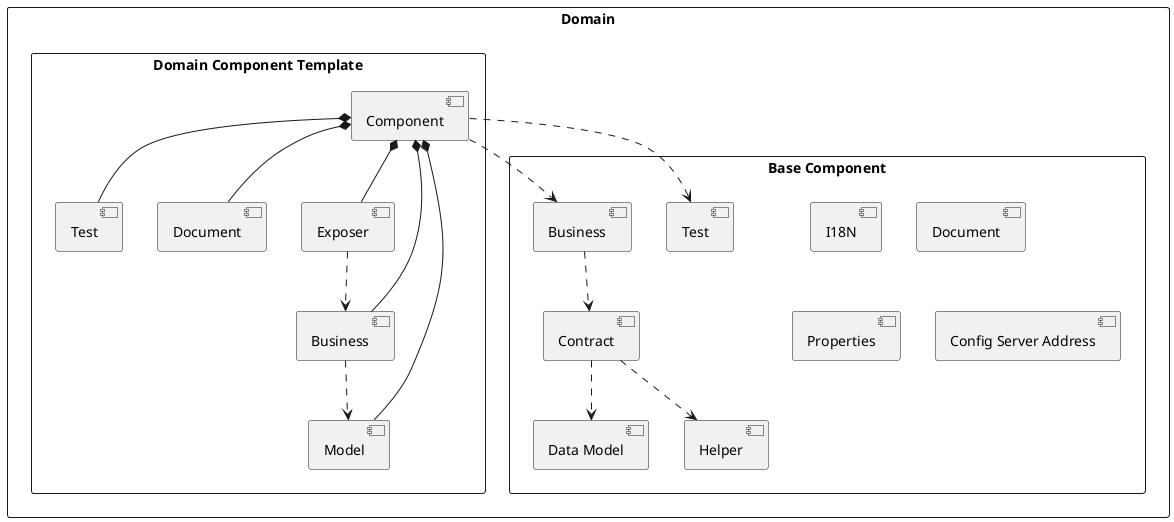 @startuml
skinparam shadowing false

rectangle "Domain" as domain{

    rectangle "Base Component" as baseComponent {

       together {
           component "I18N" as i18n
           component "Document" as pineDocument
             component "Properties" as properties
               component "Config Server Address" as configServerAddress
       }

       together {
           component "Data Model" as dataModel
           component "Helper" as helper
           component "Test" as pineTest
           component "Contract" as contract
           component "Business" as pineBusiness
       }

       contract ..> dataModel
       contract ..> helper
       pineBusiness ..> contract
    }

    rectangle "Domain Component Template" as templateComponent {
        component "Component" as comp

        together {
            component "Business" as business
            component "Model" as model
            component "Exposer" as exposer
            component "Document" as document
            component "Test" as test
        }

        comp *-- test
        comp *-- document
        comp *- exposer
        comp *- business
        comp *- model

        business ..> model
        exposer ..> business

        comp ..> pineBusiness
        comp ..> pineTest
    }
}

@enduml
